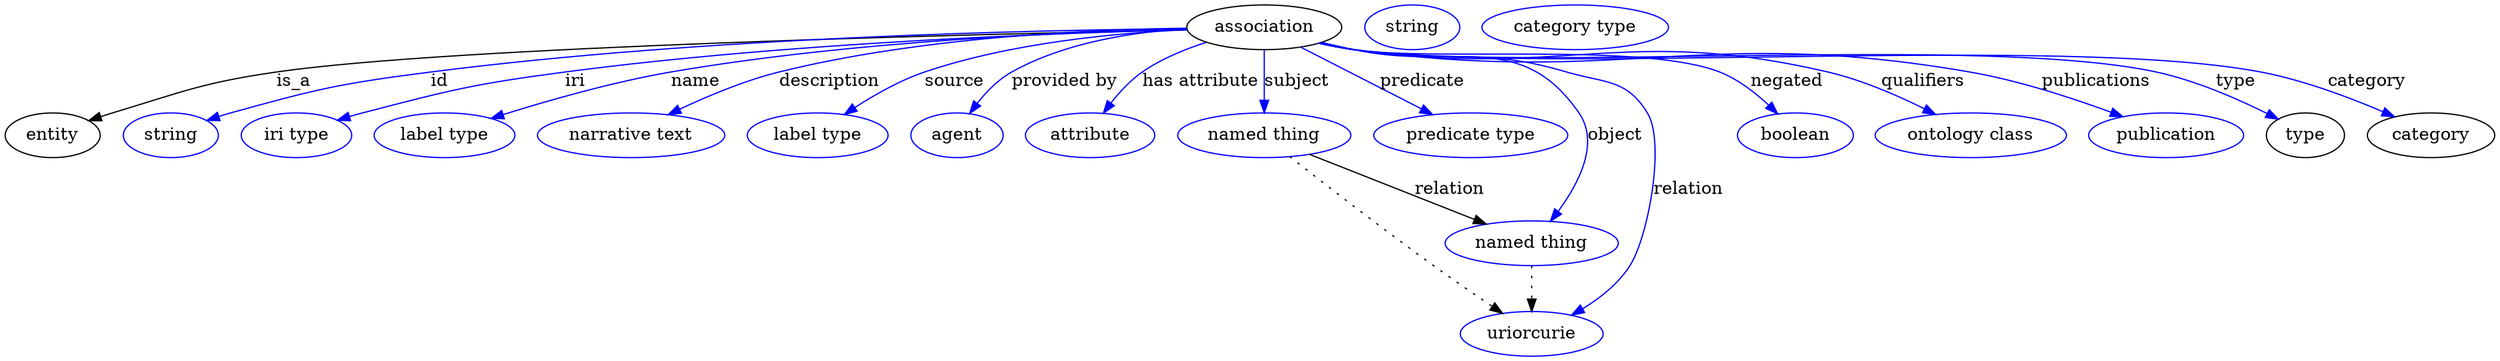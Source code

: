 digraph {
	graph [bb="0,0,1659.5,283"];
	node [label="\N"];
	association	[height=0.5,
		label=association,
		pos="831.55,265",
		width=1.3902];
	entity	[height=0.5,
		pos="30.547,178",
		width=0.84854];
	association -> entity	[label=is_a,
		lp="194.55,221.5",
		pos="e,53.86,189.75 781.58,262.77 650.38,259.32 298.38,248.46 183.55,229 131.54,220.19 119.16,213.91 69.547,196 67.459,195.25 65.323,\
194.43 63.18,193.59"];
	id	[color=blue,
		height=0.5,
		label=string,
		pos="109.55,178",
		width=0.84854];
	association -> id	[color=blue,
		label=id,
		lp="294.05,221.5",
		pos="e,132.98,189.74 781.46,263.59 685.36,262.17 468.62,255.98 288.55,229 225.75,219.59 209.87,215.82 149.55,196 147.16,195.22 144.72,\
194.35 142.28,193.44",
		style=solid];
	iri	[color=blue,
		height=0.5,
		label="iri type",
		pos="194.55,178",
		width=1.011];
	association -> iri	[color=blue,
		label=iri,
		lp="383.05,221.5",
		pos="e,222.1,189.77 781.76,262.79 697.74,260.17 522.67,252.19 376.55,229 315.12,219.25 300.04,214.14 240.55,196 237.63,195.11 234.62,\
194.14 231.62,193.12",
		style=solid];
	name	[color=blue,
		height=0.5,
		label="label type",
		pos="294.55,178",
		width=1.2638];
	association -> name	[color=blue,
		label=name,
		lp="464.05,221.5",
		pos="e,325.55,191.33 781.76,262.98 708.19,260.68 566.44,253.21 448.55,229 409.17,220.91 365.72,206.26 335.04,194.89",
		style=solid];
	description	[color=blue,
		height=0.5,
		label="narrative text",
		pos="415.55,178",
		width=1.6068];
	association -> description	[color=blue,
		label=description,
		lp="553.05,221.5",
		pos="e,441.88,194.26 781.63,263.29 719.74,261.28 611.53,254.1 522.55,229 497.56,221.95 471.12,209.64 450.77,199.01",
		style=solid];
	source	[color=blue,
		height=0.5,
		label="label type",
		pos="536.55,178",
		width=1.2638];
	association -> source	[color=blue,
		label=source,
		lp="635.55,221.5",
		pos="e,556.37,194.32 782.13,261.39 737.83,257.78 671.68,249.23 617.55,229 598.78,221.99 579.63,210.41 564.66,200.16",
		style=solid];
	"provided by"	[color=blue,
		height=0.5,
		label=agent,
		pos="629.55,178",
		width=0.83048];
	association -> "provided by"	[color=blue,
		label="provided by",
		lp="708.55,221.5",
		pos="e,640.16,194.93 782.75,260.63 750.53,256.64 708.35,247.95 675.55,229 664.33,222.52 654.27,212.4 646.44,202.95",
		style=solid];
	"has attribute"	[color=blue,
		height=0.5,
		label=attribute,
		pos="717.55,178",
		width=1.1193];
	association -> "has attribute"	[color=blue,
		label="has attribute",
		lp="794.05,221.5",
		pos="e,728.92,195.37 798.84,251.22 786.21,245.46 772.06,237.92 760.55,229 751.22,221.77 742.43,212.26 735.26,203.47",
		style=solid];
	subject	[color=blue,
		height=0.5,
		label="named thing",
		pos="831.55,178",
		width=1.5346];
	association -> subject	[color=blue,
		label=subject,
		lp="851.05,221.5",
		pos="e,831.55,196.18 831.55,246.8 831.55,235.16 831.55,219.55 831.55,206.24",
		style=solid];
	predicate	[color=blue,
		height=0.5,
		label="predicate type",
		pos="965.55,178",
		width=1.679];
	association -> predicate	[color=blue,
		label=predicate,
		lp="932.55,221.5",
		pos="e,940.77,194.71 855.2,249 876.51,235.48 908.1,215.44 932.02,200.27",
		style=solid];
	object	[color=blue,
		height=0.5,
		label="named thing",
		pos="1009.5,91",
		width=1.5346];
	association -> object	[color=blue,
		label=object,
		lp="1059.5,178",
		pos="e,1021,108.82 868.95,253.03 876.11,250.98 883.55,248.89 890.55,247 956.08,229.26 997.73,253.05 1034.5,196 1049.9,172.24 1038.1,139.96 \
1026.1,117.69",
		style=solid];
	relation	[color=blue,
		height=0.5,
		label=uriorcurie,
		pos="1009.5,18",
		width=1.2638];
	association -> relation	[color=blue,
		label=relation,
		lp="1108.5,134.5",
		pos="e,1034.5,33.154 868.16,252.55 875.52,250.5 883.24,248.53 890.55,247 976.11,229.03 1037.2,271.91 1080.5,196 1091.6,176.63 1089.8,\
104.52 1073.5,73 1066.6,59.477 1054.6,47.988 1042.9,39.13",
		style=solid];
	negated	[color=blue,
		height=0.5,
		label=boolean,
		pos="1189.5,178",
		width=1.0652];
	association -> negated	[color=blue,
		label=negated,
		lp="1181,221.5",
		pos="e,1177.5,195.61 867.46,252.37 875.02,250.28 882.99,248.35 890.55,247 944.73,237.33 1087.3,251.4 1137.5,229 1150.4,223.29 1161.9,\
213 1170.9,203.23",
		style=solid];
	qualifiers	[color=blue,
		height=0.5,
		label="ontology class",
		pos="1307.5,178",
		width=1.7151];
	association -> qualifiers	[color=blue,
		label=qualifiers,
		lp="1270,221.5",
		pos="e,1282.9,194.72 867.45,252.28 875,250.2 882.98,248.29 890.55,247 1029.2,223.38 1070.5,264.93 1206.5,229 1230.3,222.73 1255,210.6 \
1274.1,199.85",
		style=solid];
	publications	[color=blue,
		height=0.5,
		label=publication,
		pos="1437.5,178",
		width=1.3902];
	association -> publications	[color=blue,
		label=publications,
		lp="1384,221.5",
		pos="e,1408.1,192.62 867.12,252.29 874.77,250.18 882.87,248.26 890.55,247 1070.1,217.61 1121.1,264.4 1299.5,229 1334.1,222.16 1371.5,\
208.15 1398.6,196.7",
		style=solid];
	type	[height=0.5,
		pos="1532.5,178",
		width=0.75];
	association -> type	[color=blue,
		label=type,
		lp="1478.5,221.5",
		pos="e,1512.9,190.75 867.11,252.23 874.76,250.12 882.86,248.22 890.55,247 1007.2,228.51 1306.4,255.25 1421.5,229 1451,222.29 1482.1,207.5 \
1503.9,195.73",
		style=solid];
	category	[height=0.5,
		pos="1618.5,178",
		width=1.1374];
	association -> category	[color=blue,
		label=category,
		lp="1568,221.5",
		pos="e,1593.3,192.3 867.1,252.2 874.76,250.1 882.86,248.2 890.55,247 1023.2,226.25 1363.1,256.54 1494.5,229 1526,222.4 1559.8,208.29 \
1584.1,196.74",
		style=solid];
	subject -> object	[label=relation,
		lp="952.55,134.5",
		pos="e,979.66,106.27 861.34,162.77 891.25,148.49 937.47,126.42 970.34,110.72"];
	subject -> relation	[pos="e,990.62,34.642 849.13,160.57 871.36,139.89 910.91,103.39 945.55,73 957.59,62.43 971.13,50.949 982.65,41.303",
		style=dotted];
	object -> relation	[pos="e,1009.5,36.029 1009.5,72.813 1009.5,64.789 1009.5,55.047 1009.5,46.069",
		style=dotted];
	association_type	[color=blue,
		height=0.5,
		label=string,
		pos="930.55,265",
		width=0.84854];
	association_category	[color=blue,
		height=0.5,
		label="category type",
		pos="1037.5,265",
		width=1.6249];
}
